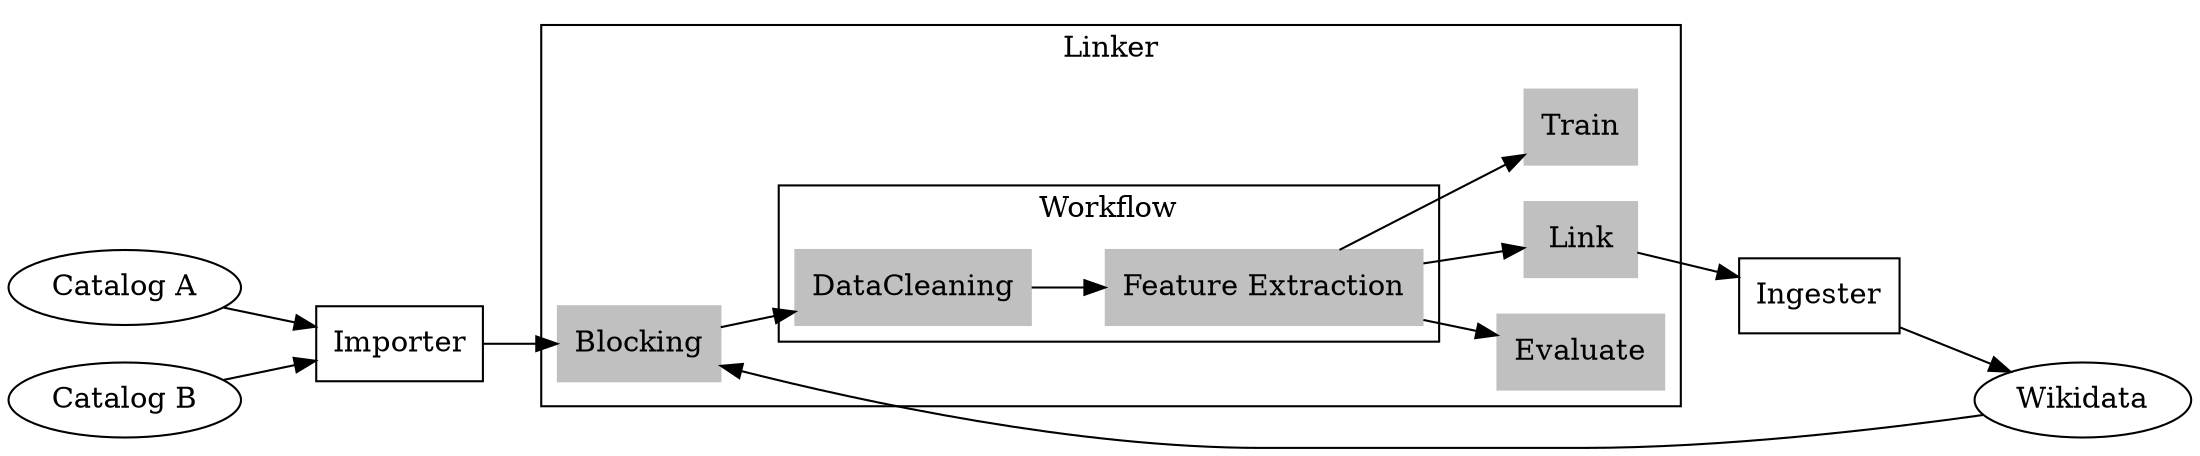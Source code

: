 digraph soweegostructure {
    rankdir=LR;
 
    catA [label="Catalog A"];
    catB [label="Catalog B"];
    wikiCat [label="Wikidata"];
    importer [label="Importer", shape="box"];
    blocking [label="Blocking", shape="box", style=filled,color=gray];
    featext [label="Feature Extraction", shape="box",style=filled,color=gray];
    ingester [label="Ingester", shape="box"];
    subgraph cl0 {
        rank = same;
        catA;
        catB;
    }
   	subgraph cluster0 {
		    label = "Linker";
		    node [style=filled,color=gray,shape=box];
        subgraph cluster1 {
            label ="Workflow";
            DataCleaning -> featext;
       }
		    blocking -> DataCleaning;
        featext -> Evaluate;
        featext -> Link;
        featext -> Train;
	  }
    catA -> importer -> blocking;
    catB -> importer;
    Link -> ingester;
    ingester -> wikiCat;

    wikiCat -> blocking;
 }


